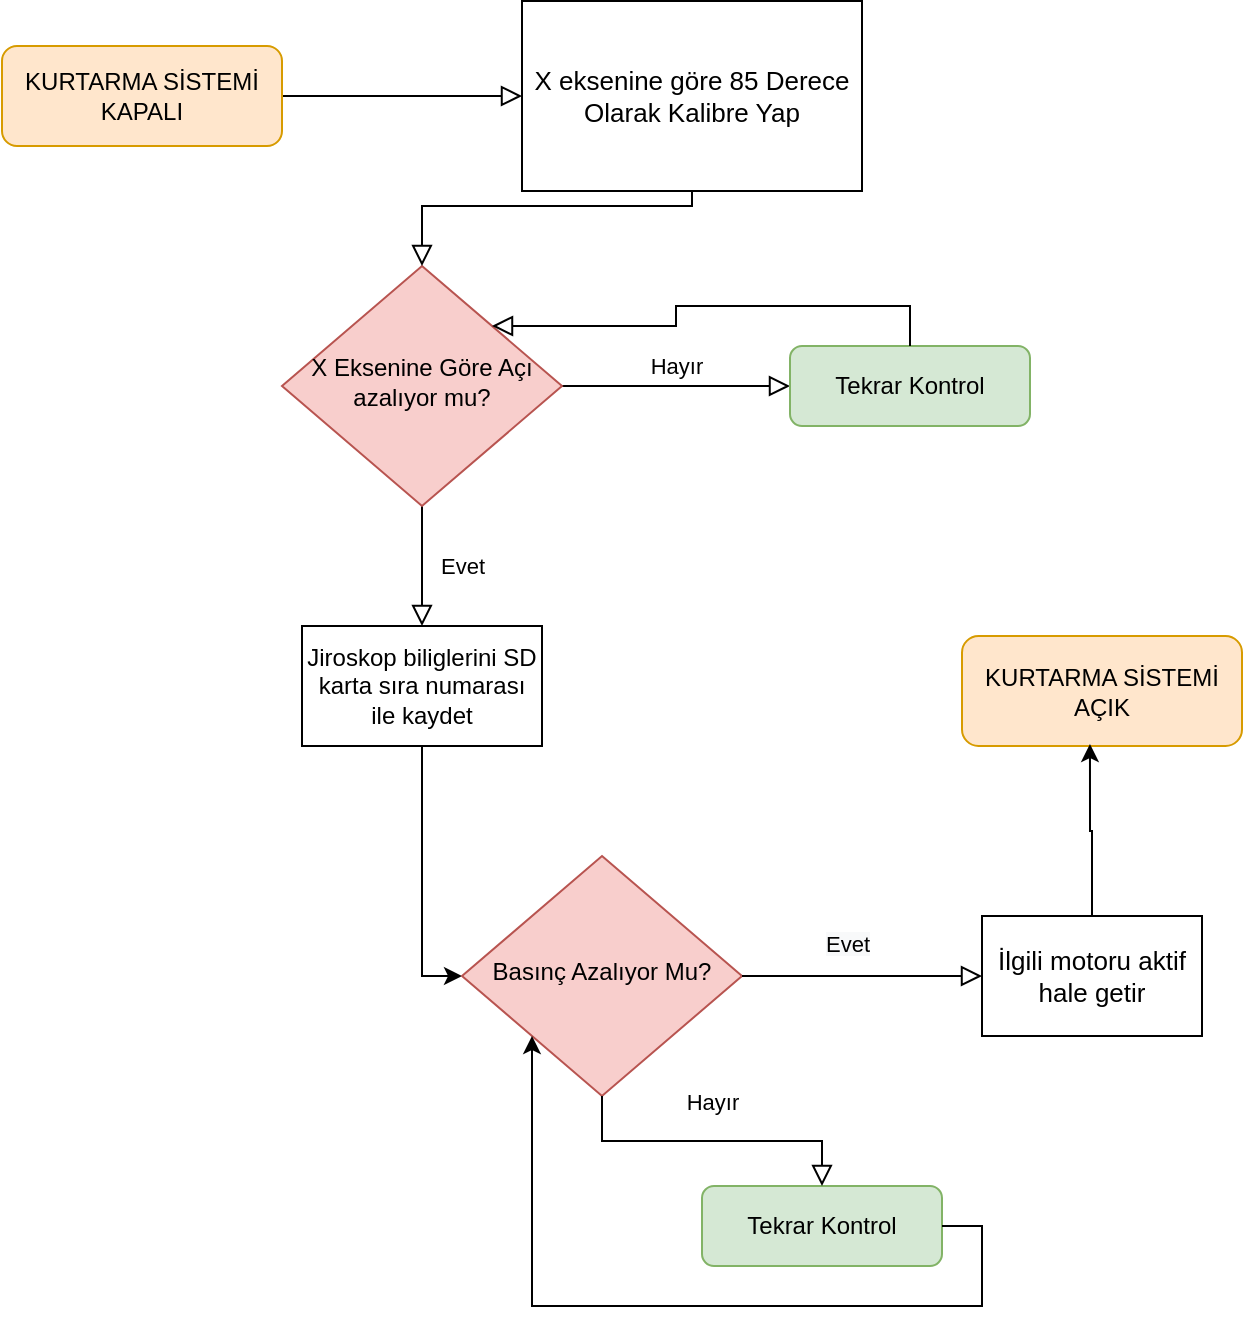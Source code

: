 <mxfile version="14.5.1" type="github">
  <diagram id="C5RBs43oDa-KdzZeNtuy" name="Page-1">
    <mxGraphModel dx="1096" dy="709" grid="1" gridSize="10" guides="1" tooltips="1" connect="1" arrows="1" fold="1" page="1" pageScale="1" pageWidth="827" pageHeight="1169" math="0" shadow="0">
      <root>
        <mxCell id="WIyWlLk6GJQsqaUBKTNV-0" />
        <mxCell id="WIyWlLk6GJQsqaUBKTNV-1" parent="WIyWlLk6GJQsqaUBKTNV-0" />
        <mxCell id="WIyWlLk6GJQsqaUBKTNV-2" value="" style="rounded=0;html=1;jettySize=auto;orthogonalLoop=1;fontSize=11;endArrow=block;endFill=0;endSize=8;strokeWidth=1;shadow=0;labelBackgroundColor=none;edgeStyle=orthogonalEdgeStyle;entryX=0;entryY=0.5;entryDx=0;entryDy=0;" parent="WIyWlLk6GJQsqaUBKTNV-1" source="WIyWlLk6GJQsqaUBKTNV-3" target="QMDlDHuA6wlYBkqDDq7E-9" edge="1">
          <mxGeometry relative="1" as="geometry">
            <Array as="points">
              <mxPoint x="250" y="85" />
              <mxPoint x="250" y="85" />
            </Array>
          </mxGeometry>
        </mxCell>
        <mxCell id="WIyWlLk6GJQsqaUBKTNV-3" value="KURTARMA SİSTEMİ KAPALI" style="rounded=1;whiteSpace=wrap;html=1;fontSize=12;glass=0;strokeWidth=1;shadow=0;fillColor=#ffe6cc;strokeColor=#d79b00;" parent="WIyWlLk6GJQsqaUBKTNV-1" vertex="1">
          <mxGeometry x="20" y="60" width="140" height="50" as="geometry" />
        </mxCell>
        <mxCell id="WIyWlLk6GJQsqaUBKTNV-4" value="Evet" style="rounded=0;html=1;jettySize=auto;orthogonalLoop=1;fontSize=11;endArrow=block;endFill=0;endSize=8;strokeWidth=1;shadow=0;labelBackgroundColor=none;edgeStyle=orthogonalEdgeStyle;entryX=0.5;entryY=0;entryDx=0;entryDy=0;" parent="WIyWlLk6GJQsqaUBKTNV-1" source="WIyWlLk6GJQsqaUBKTNV-6" target="QMDlDHuA6wlYBkqDDq7E-11" edge="1">
          <mxGeometry y="20" relative="1" as="geometry">
            <mxPoint as="offset" />
          </mxGeometry>
        </mxCell>
        <mxCell id="WIyWlLk6GJQsqaUBKTNV-5" value="Hayır" style="edgeStyle=orthogonalEdgeStyle;rounded=0;html=1;jettySize=auto;orthogonalLoop=1;fontSize=11;endArrow=block;endFill=0;endSize=8;strokeWidth=1;shadow=0;labelBackgroundColor=none;" parent="WIyWlLk6GJQsqaUBKTNV-1" source="WIyWlLk6GJQsqaUBKTNV-6" target="WIyWlLk6GJQsqaUBKTNV-7" edge="1">
          <mxGeometry y="10" relative="1" as="geometry">
            <mxPoint as="offset" />
          </mxGeometry>
        </mxCell>
        <mxCell id="WIyWlLk6GJQsqaUBKTNV-6" value="X Eksenine Göre Açı azalıyor mu?" style="rhombus;whiteSpace=wrap;html=1;shadow=0;fontFamily=Helvetica;fontSize=12;align=center;strokeWidth=1;spacing=6;spacingTop=-4;fillColor=#f8cecc;strokeColor=#b85450;" parent="WIyWlLk6GJQsqaUBKTNV-1" vertex="1">
          <mxGeometry x="160" y="170" width="140" height="120" as="geometry" />
        </mxCell>
        <mxCell id="WIyWlLk6GJQsqaUBKTNV-7" value="Tekrar Kontrol" style="rounded=1;whiteSpace=wrap;html=1;fontSize=12;glass=0;strokeWidth=1;shadow=0;fillColor=#d5e8d4;strokeColor=#82b366;" parent="WIyWlLk6GJQsqaUBKTNV-1" vertex="1">
          <mxGeometry x="414" y="210" width="120" height="40" as="geometry" />
        </mxCell>
        <mxCell id="QMDlDHuA6wlYBkqDDq7E-12" style="edgeStyle=orthogonalEdgeStyle;rounded=0;orthogonalLoop=1;jettySize=auto;html=1;exitX=0.5;exitY=1;exitDx=0;exitDy=0;entryX=0;entryY=0.5;entryDx=0;entryDy=0;" parent="WIyWlLk6GJQsqaUBKTNV-1" source="QMDlDHuA6wlYBkqDDq7E-11" target="QMDlDHuA6wlYBkqDDq7E-16" edge="1">
          <mxGeometry relative="1" as="geometry">
            <mxPoint x="230" y="485" as="targetPoint" />
            <mxPoint x="660" y="490" as="sourcePoint" />
          </mxGeometry>
        </mxCell>
        <mxCell id="QMDlDHuA6wlYBkqDDq7E-4" value="" style="edgeStyle=orthogonalEdgeStyle;rounded=0;html=1;jettySize=auto;orthogonalLoop=1;fontSize=11;endArrow=block;endFill=0;endSize=8;strokeWidth=1;shadow=0;labelBackgroundColor=none;exitX=0.5;exitY=0;exitDx=0;exitDy=0;entryX=1;entryY=0;entryDx=0;entryDy=0;" parent="WIyWlLk6GJQsqaUBKTNV-1" source="WIyWlLk6GJQsqaUBKTNV-7" target="WIyWlLk6GJQsqaUBKTNV-6" edge="1">
          <mxGeometry y="10" relative="1" as="geometry">
            <mxPoint as="offset" />
            <mxPoint x="310" y="170" as="sourcePoint" />
            <mxPoint x="424" y="170" as="targetPoint" />
          </mxGeometry>
        </mxCell>
        <mxCell id="QMDlDHuA6wlYBkqDDq7E-7" value="KURTARMA SİSTEMİ AÇIK" style="rounded=1;whiteSpace=wrap;html=1;fontSize=12;glass=0;strokeWidth=1;shadow=0;fillColor=#ffe6cc;strokeColor=#d79b00;" parent="WIyWlLk6GJQsqaUBKTNV-1" vertex="1">
          <mxGeometry x="500" y="355" width="140" height="55" as="geometry" />
        </mxCell>
        <mxCell id="QMDlDHuA6wlYBkqDDq7E-9" value="X eksenine göre 85 Derece Olarak Kalibre Yap" style="rounded=0;whiteSpace=wrap;html=1;fontSize=13;" parent="WIyWlLk6GJQsqaUBKTNV-1" vertex="1">
          <mxGeometry x="280" y="37.5" width="170" height="95" as="geometry" />
        </mxCell>
        <mxCell id="QMDlDHuA6wlYBkqDDq7E-10" value="" style="rounded=0;html=1;jettySize=auto;orthogonalLoop=1;fontSize=11;endArrow=block;endFill=0;endSize=8;strokeWidth=1;shadow=0;labelBackgroundColor=none;edgeStyle=orthogonalEdgeStyle;exitX=0.5;exitY=1;exitDx=0;exitDy=0;" parent="WIyWlLk6GJQsqaUBKTNV-1" source="QMDlDHuA6wlYBkqDDq7E-9" target="WIyWlLk6GJQsqaUBKTNV-6" edge="1">
          <mxGeometry relative="1" as="geometry">
            <mxPoint x="170" y="95" as="sourcePoint" />
            <mxPoint x="280" y="95" as="targetPoint" />
            <Array as="points">
              <mxPoint x="365" y="140" />
              <mxPoint x="230" y="140" />
            </Array>
          </mxGeometry>
        </mxCell>
        <mxCell id="QMDlDHuA6wlYBkqDDq7E-11" value="Jiroskop biliglerini SD karta sıra numarası ile kaydet" style="rounded=0;whiteSpace=wrap;html=1;" parent="WIyWlLk6GJQsqaUBKTNV-1" vertex="1">
          <mxGeometry x="170" y="350" width="120" height="60" as="geometry" />
        </mxCell>
        <mxCell id="QMDlDHuA6wlYBkqDDq7E-16" value="Basınç Azalıyor Mu?" style="rhombus;whiteSpace=wrap;html=1;shadow=0;fontFamily=Helvetica;fontSize=12;align=center;strokeWidth=1;spacing=6;spacingTop=-4;fillColor=#f8cecc;strokeColor=#b85450;" parent="WIyWlLk6GJQsqaUBKTNV-1" vertex="1">
          <mxGeometry x="250" y="465" width="140" height="120" as="geometry" />
        </mxCell>
        <mxCell id="QMDlDHuA6wlYBkqDDq7E-18" value="Tekrar Kontrol" style="rounded=1;whiteSpace=wrap;html=1;fontSize=12;glass=0;strokeWidth=1;shadow=0;fillColor=#d5e8d4;strokeColor=#82b366;" parent="WIyWlLk6GJQsqaUBKTNV-1" vertex="1">
          <mxGeometry x="370" y="630" width="120" height="40" as="geometry" />
        </mxCell>
        <mxCell id="QMDlDHuA6wlYBkqDDq7E-19" value="Hayır" style="rounded=0;html=1;jettySize=auto;orthogonalLoop=1;fontSize=11;endArrow=block;endFill=0;endSize=8;strokeWidth=1;shadow=0;labelBackgroundColor=none;edgeStyle=orthogonalEdgeStyle;exitX=0.5;exitY=1;exitDx=0;exitDy=0;entryX=0.5;entryY=0;entryDx=0;entryDy=0;" parent="WIyWlLk6GJQsqaUBKTNV-1" source="QMDlDHuA6wlYBkqDDq7E-16" target="QMDlDHuA6wlYBkqDDq7E-18" edge="1">
          <mxGeometry y="20" relative="1" as="geometry">
            <mxPoint as="offset" />
            <mxPoint x="310" y="537.5" as="sourcePoint" />
            <mxPoint x="370" y="537.5" as="targetPoint" />
          </mxGeometry>
        </mxCell>
        <mxCell id="QMDlDHuA6wlYBkqDDq7E-20" style="edgeStyle=orthogonalEdgeStyle;rounded=0;orthogonalLoop=1;jettySize=auto;html=1;exitX=1;exitY=0.5;exitDx=0;exitDy=0;entryX=0;entryY=1;entryDx=0;entryDy=0;" parent="WIyWlLk6GJQsqaUBKTNV-1" source="QMDlDHuA6wlYBkqDDq7E-18" target="QMDlDHuA6wlYBkqDDq7E-16" edge="1">
          <mxGeometry relative="1" as="geometry">
            <mxPoint x="230" y="570" as="targetPoint" />
            <mxPoint x="240" y="420" as="sourcePoint" />
            <Array as="points">
              <mxPoint x="510" y="650" />
              <mxPoint x="510" y="690" />
              <mxPoint x="285" y="690" />
            </Array>
          </mxGeometry>
        </mxCell>
        <mxCell id="QMDlDHuA6wlYBkqDDq7E-22" value="" style="rounded=0;html=1;jettySize=auto;orthogonalLoop=1;fontSize=11;endArrow=block;endFill=0;endSize=8;strokeWidth=1;shadow=0;labelBackgroundColor=none;edgeStyle=orthogonalEdgeStyle;exitX=1;exitY=0.5;exitDx=0;exitDy=0;entryX=0;entryY=0.5;entryDx=0;entryDy=0;" parent="WIyWlLk6GJQsqaUBKTNV-1" source="QMDlDHuA6wlYBkqDDq7E-16" target="QMDlDHuA6wlYBkqDDq7E-24" edge="1">
          <mxGeometry x="0.333" y="28" relative="1" as="geometry">
            <mxPoint y="1" as="offset" />
            <mxPoint x="310" y="537.5" as="sourcePoint" />
            <mxPoint x="570" y="528" as="targetPoint" />
          </mxGeometry>
        </mxCell>
        <mxCell id="QMDlDHuA6wlYBkqDDq7E-23" value="&lt;span style=&quot;color: rgb(0 , 0 , 0) ; font-family: &amp;#34;helvetica&amp;#34; ; font-size: 11px ; font-style: normal ; font-weight: normal ; letter-spacing: normal ; text-align: center ; text-indent: 0px ; text-transform: none ; word-spacing: 0px ; background-color: rgb(248 , 249 , 250) ; text-decoration: none ; display: inline ; float: none&quot;&gt;Evet&lt;/span&gt;" style="text;whiteSpace=wrap;html=1;" parent="WIyWlLk6GJQsqaUBKTNV-1" vertex="1">
          <mxGeometry x="430" y="495" width="30" height="20" as="geometry" />
        </mxCell>
        <mxCell id="QMDlDHuA6wlYBkqDDq7E-24" value="İlgili motoru aktif hale getir" style="rounded=0;whiteSpace=wrap;html=1;fontSize=13;" parent="WIyWlLk6GJQsqaUBKTNV-1" vertex="1">
          <mxGeometry x="510" y="495" width="110" height="60" as="geometry" />
        </mxCell>
        <mxCell id="QMDlDHuA6wlYBkqDDq7E-28" style="edgeStyle=orthogonalEdgeStyle;rounded=0;orthogonalLoop=1;jettySize=auto;html=1;exitX=0.5;exitY=0;exitDx=0;exitDy=0;entryX=0.457;entryY=0.982;entryDx=0;entryDy=0;entryPerimeter=0;" parent="WIyWlLk6GJQsqaUBKTNV-1" source="QMDlDHuA6wlYBkqDDq7E-24" target="QMDlDHuA6wlYBkqDDq7E-7" edge="1">
          <mxGeometry relative="1" as="geometry">
            <mxPoint x="240" y="495" as="targetPoint" />
            <mxPoint x="240" y="420" as="sourcePoint" />
          </mxGeometry>
        </mxCell>
      </root>
    </mxGraphModel>
  </diagram>
</mxfile>
